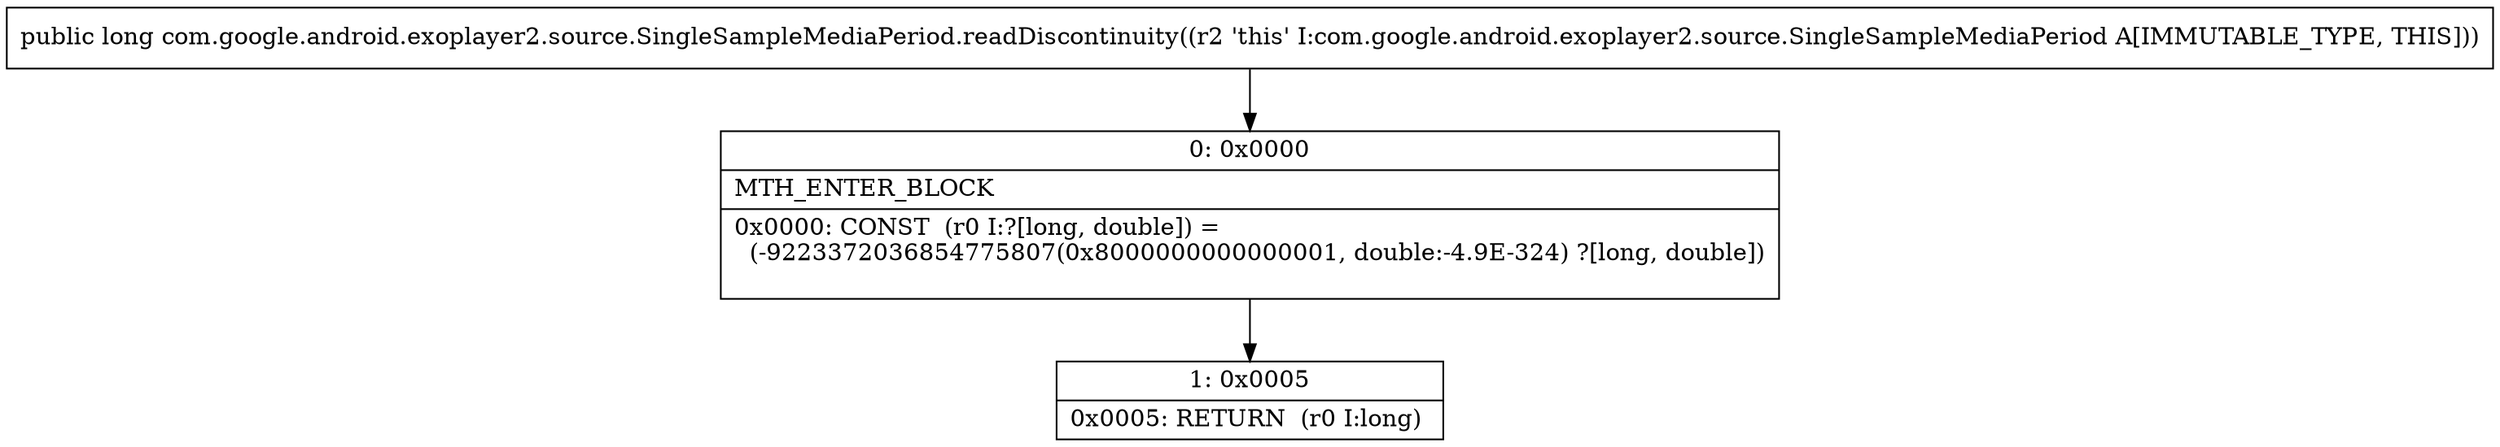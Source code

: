 digraph "CFG forcom.google.android.exoplayer2.source.SingleSampleMediaPeriod.readDiscontinuity()J" {
Node_0 [shape=record,label="{0\:\ 0x0000|MTH_ENTER_BLOCK\l|0x0000: CONST  (r0 I:?[long, double]) = \l  (\-9223372036854775807(0x8000000000000001, double:\-4.9E\-324) ?[long, double])\l \l}"];
Node_1 [shape=record,label="{1\:\ 0x0005|0x0005: RETURN  (r0 I:long) \l}"];
MethodNode[shape=record,label="{public long com.google.android.exoplayer2.source.SingleSampleMediaPeriod.readDiscontinuity((r2 'this' I:com.google.android.exoplayer2.source.SingleSampleMediaPeriod A[IMMUTABLE_TYPE, THIS])) }"];
MethodNode -> Node_0;
Node_0 -> Node_1;
}

